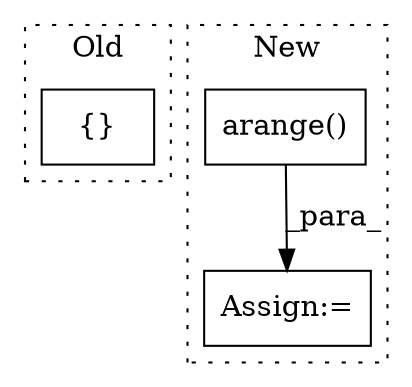 digraph G {
subgraph cluster0 {
1 [label="{}" a="59" s="41823,41823" l="2,1" shape="box"];
label = "Old";
style="dotted";
}
subgraph cluster1 {
2 [label="arange()" a="75" s="40827,40860" l="13,1" shape="box"];
3 [label="Assign:=" a="68" s="40824" l="3" shape="box"];
label = "New";
style="dotted";
}
2 -> 3 [label="_para_"];
}